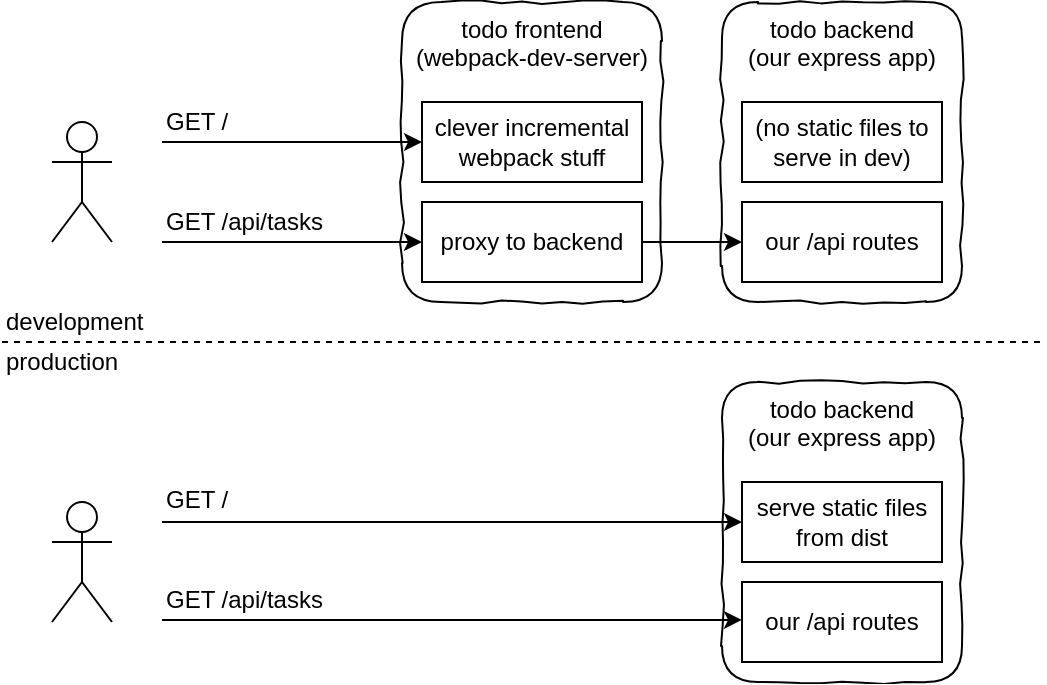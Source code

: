 <mxfile version="12.1.8" type="device" pages="1"><diagram id="exKaiWEis0N3z9UjLYDV" name="Page-1"><mxGraphModel dx="946" dy="623" grid="1" gridSize="10" guides="1" tooltips="1" connect="1" arrows="1" fold="1" page="1" pageScale="1" pageWidth="850" pageHeight="1100" math="0" shadow="0"><root><mxCell id="0"/><mxCell id="1" parent="0"/><mxCell id="dlabE76iVS6YFpSoU0pG-2" value="todo backend&lt;br&gt;(our express app)" style="rounded=1;whiteSpace=wrap;html=1;verticalAlign=top;comic=1;" vertex="1" parent="1"><mxGeometry x="480" y="150" width="120" height="150" as="geometry"/></mxCell><mxCell id="dlabE76iVS6YFpSoU0pG-3" value="todo frontend&lt;br&gt;(webpack-dev-server)" style="rounded=1;whiteSpace=wrap;html=1;verticalAlign=top;comic=1;" vertex="1" parent="1"><mxGeometry x="320" y="150" width="130" height="150" as="geometry"/></mxCell><mxCell id="dlabE76iVS6YFpSoU0pG-4" value="" style="shape=umlActor;verticalLabelPosition=bottom;labelBackgroundColor=#ffffff;verticalAlign=top;html=1;outlineConnect=0;" vertex="1" parent="1"><mxGeometry x="145" y="210" width="30" height="60" as="geometry"/></mxCell><mxCell id="dlabE76iVS6YFpSoU0pG-5" value="" style="endArrow=none;dashed=1;html=1;" edge="1" parent="1"><mxGeometry width="50" height="50" relative="1" as="geometry"><mxPoint x="120" y="320" as="sourcePoint"/><mxPoint x="640" y="320" as="targetPoint"/></mxGeometry></mxCell><mxCell id="dlabE76iVS6YFpSoU0pG-6" value="" style="shape=umlActor;verticalLabelPosition=bottom;labelBackgroundColor=#ffffff;verticalAlign=top;html=1;outlineConnect=0;" vertex="1" parent="1"><mxGeometry x="145" y="400" width="30" height="60" as="geometry"/></mxCell><mxCell id="dlabE76iVS6YFpSoU0pG-8" value="" style="endArrow=classic;html=1;entryX=0;entryY=0.5;entryDx=0;entryDy=0;" edge="1" parent="1" target="dlabE76iVS6YFpSoU0pG-19"><mxGeometry width="50" height="50" relative="1" as="geometry"><mxPoint x="200" y="220" as="sourcePoint"/><mxPoint x="260" y="220" as="targetPoint"/></mxGeometry></mxCell><mxCell id="dlabE76iVS6YFpSoU0pG-9" value="GET /" style="text;html=1;strokeColor=none;fillColor=none;align=left;verticalAlign=middle;whiteSpace=wrap;rounded=0;" vertex="1" parent="1"><mxGeometry x="200" y="200" width="120" height="20" as="geometry"/></mxCell><mxCell id="dlabE76iVS6YFpSoU0pG-14" value="" style="endArrow=classic;html=1;entryX=0;entryY=0.5;entryDx=0;entryDy=0;" edge="1" parent="1" target="dlabE76iVS6YFpSoU0pG-22"><mxGeometry width="50" height="50" relative="1" as="geometry"><mxPoint x="200" y="270" as="sourcePoint"/><mxPoint x="260" y="260" as="targetPoint"/></mxGeometry></mxCell><mxCell id="dlabE76iVS6YFpSoU0pG-15" value="GET /api/tasks" style="text;html=1;strokeColor=none;fillColor=none;align=left;verticalAlign=middle;whiteSpace=wrap;rounded=0;" vertex="1" parent="1"><mxGeometry x="200" y="250" width="120" height="20" as="geometry"/></mxCell><mxCell id="dlabE76iVS6YFpSoU0pG-19" value="clever incremental webpack stuff" style="rounded=0;whiteSpace=wrap;html=1;" vertex="1" parent="1"><mxGeometry x="330" y="200" width="110" height="40" as="geometry"/></mxCell><mxCell id="dlabE76iVS6YFpSoU0pG-22" value="proxy to backend" style="rounded=0;whiteSpace=wrap;html=1;" vertex="1" parent="1"><mxGeometry x="330" y="250" width="110" height="40" as="geometry"/></mxCell><mxCell id="dlabE76iVS6YFpSoU0pG-25" value="" style="endArrow=classic;html=1;entryX=0;entryY=0.5;entryDx=0;entryDy=0;exitX=1;exitY=0.5;exitDx=0;exitDy=0;" edge="1" parent="1" source="dlabE76iVS6YFpSoU0pG-22" target="dlabE76iVS6YFpSoU0pG-29"><mxGeometry width="50" height="50" relative="1" as="geometry"><mxPoint x="210" y="280" as="sourcePoint"/><mxPoint x="350" y="280" as="targetPoint"/></mxGeometry></mxCell><mxCell id="dlabE76iVS6YFpSoU0pG-28" value="(no static files to serve in dev)" style="rounded=0;whiteSpace=wrap;html=1;" vertex="1" parent="1"><mxGeometry x="490" y="200" width="100" height="40" as="geometry"/></mxCell><mxCell id="dlabE76iVS6YFpSoU0pG-29" value="our /api routes" style="rounded=0;whiteSpace=wrap;html=1;" vertex="1" parent="1"><mxGeometry x="490" y="250" width="100" height="40" as="geometry"/></mxCell><mxCell id="dlabE76iVS6YFpSoU0pG-30" value="todo backend&lt;br&gt;(our express app)" style="rounded=1;whiteSpace=wrap;html=1;verticalAlign=top;comic=1;" vertex="1" parent="1"><mxGeometry x="480" y="340" width="120" height="150" as="geometry"/></mxCell><mxCell id="dlabE76iVS6YFpSoU0pG-31" value="serve static files from dist" style="rounded=0;whiteSpace=wrap;html=1;" vertex="1" parent="1"><mxGeometry x="490" y="390" width="100" height="40" as="geometry"/></mxCell><mxCell id="dlabE76iVS6YFpSoU0pG-32" value="our /api routes" style="rounded=0;whiteSpace=wrap;html=1;" vertex="1" parent="1"><mxGeometry x="490" y="440" width="100" height="40" as="geometry"/></mxCell><mxCell id="dlabE76iVS6YFpSoU0pG-33" value="" style="endArrow=classic;html=1;entryX=0;entryY=0.5;entryDx=0;entryDy=0;" edge="1" parent="1" target="dlabE76iVS6YFpSoU0pG-31"><mxGeometry width="50" height="50" relative="1" as="geometry"><mxPoint x="200" y="410" as="sourcePoint"/><mxPoint x="340" y="409" as="targetPoint"/></mxGeometry></mxCell><mxCell id="dlabE76iVS6YFpSoU0pG-34" value="GET /" style="text;html=1;strokeColor=none;fillColor=none;align=left;verticalAlign=middle;whiteSpace=wrap;rounded=0;" vertex="1" parent="1"><mxGeometry x="200" y="389" width="120" height="20" as="geometry"/></mxCell><mxCell id="dlabE76iVS6YFpSoU0pG-35" value="" style="endArrow=classic;html=1;entryX=0.083;entryY=0.793;entryDx=0;entryDy=0;entryPerimeter=0;" edge="1" parent="1" target="dlabE76iVS6YFpSoU0pG-30"><mxGeometry width="50" height="50" relative="1" as="geometry"><mxPoint x="200" y="459" as="sourcePoint"/><mxPoint x="340" y="459" as="targetPoint"/></mxGeometry></mxCell><mxCell id="dlabE76iVS6YFpSoU0pG-36" value="GET /api/tasks" style="text;html=1;strokeColor=none;fillColor=none;align=left;verticalAlign=middle;whiteSpace=wrap;rounded=0;" vertex="1" parent="1"><mxGeometry x="200" y="439" width="120" height="20" as="geometry"/></mxCell><mxCell id="dlabE76iVS6YFpSoU0pG-37" value="production" style="text;html=1;strokeColor=none;fillColor=none;align=left;verticalAlign=middle;whiteSpace=wrap;rounded=0;comic=1;" vertex="1" parent="1"><mxGeometry x="120" y="320" width="40" height="20" as="geometry"/></mxCell><mxCell id="dlabE76iVS6YFpSoU0pG-38" value="development" style="text;html=1;strokeColor=none;fillColor=none;align=left;verticalAlign=middle;whiteSpace=wrap;rounded=0;comic=1;" vertex="1" parent="1"><mxGeometry x="120" y="300" width="40" height="20" as="geometry"/></mxCell></root></mxGraphModel></diagram></mxfile>